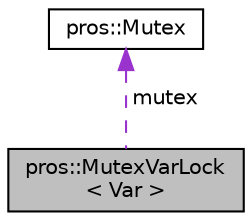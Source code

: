 digraph "pros::MutexVarLock&lt; Var &gt;"
{
 // LATEX_PDF_SIZE
  edge [fontname="Helvetica",fontsize="10",labelfontname="Helvetica",labelfontsize="10"];
  node [fontname="Helvetica",fontsize="10",shape=record];
  Node1 [label="pros::MutexVarLock\l\< Var \>",height=0.2,width=0.4,color="black", fillcolor="grey75", style="filled", fontcolor="black",tooltip=" "];
  Node2 -> Node1 [dir="back",color="darkorchid3",fontsize="10",style="dashed",label=" mutex" ,fontname="Helvetica"];
  Node2 [label="pros::Mutex",height=0.2,width=0.4,color="black", fillcolor="white", style="filled",URL="$classpros_1_1Mutex.html",tooltip=" "];
}

